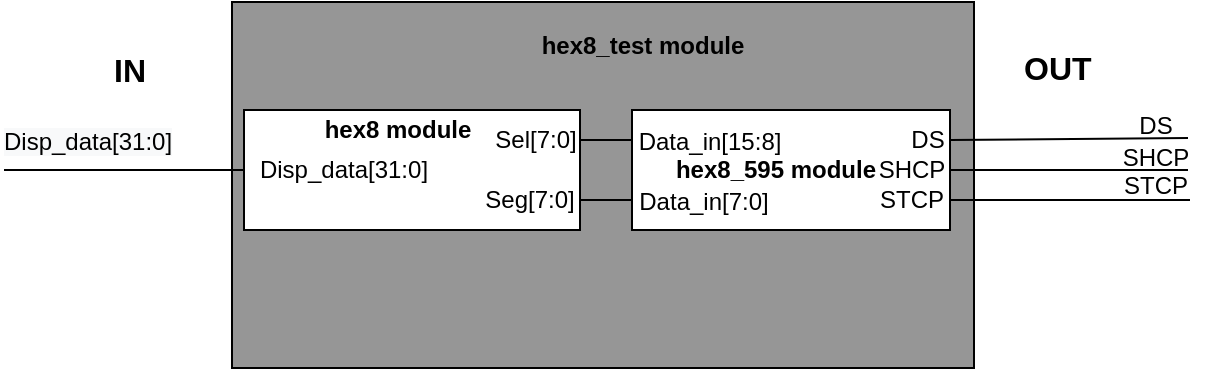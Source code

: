 <mxfile>
    <diagram id="4BeTwBBmIrNlnQhgLyju" name="第 1 页">
        <mxGraphModel dx="825" dy="479" grid="0" gridSize="10" guides="1" tooltips="1" connect="1" arrows="1" fold="1" page="0" pageScale="1" pageWidth="827" pageHeight="1169" math="0" shadow="0">
            <root>
                <mxCell id="0"/>
                <mxCell id="1" parent="0"/>
                <mxCell id="5" value="" style="rounded=0;whiteSpace=wrap;html=1;fillColor=#969696;" vertex="1" parent="1">
                    <mxGeometry x="121" y="188" width="371" height="183" as="geometry"/>
                </mxCell>
                <mxCell id="2" value="" style="rounded=0;whiteSpace=wrap;html=1;" vertex="1" parent="1">
                    <mxGeometry x="127" y="242" width="168" height="60" as="geometry"/>
                </mxCell>
                <mxCell id="3" value="" style="rounded=0;whiteSpace=wrap;html=1;" vertex="1" parent="1">
                    <mxGeometry x="321" y="242" width="159" height="60" as="geometry"/>
                </mxCell>
                <mxCell id="6" value="Disp_data[31:0]" style="text;html=1;strokeColor=none;fillColor=none;align=center;verticalAlign=middle;whiteSpace=wrap;rounded=0;" vertex="1" parent="1">
                    <mxGeometry x="147" y="257" width="60" height="30" as="geometry"/>
                </mxCell>
                <mxCell id="7" value="" style="endArrow=none;html=1;entryX=0;entryY=0.5;entryDx=0;entryDy=0;" edge="1" parent="1" target="2">
                    <mxGeometry width="50" height="50" relative="1" as="geometry">
                        <mxPoint x="7" y="272" as="sourcePoint"/>
                        <mxPoint x="105" y="254" as="targetPoint"/>
                    </mxGeometry>
                </mxCell>
                <mxCell id="8" value="Sel[7:0]" style="text;html=1;strokeColor=none;fillColor=none;align=center;verticalAlign=middle;whiteSpace=wrap;rounded=0;" vertex="1" parent="1">
                    <mxGeometry x="243" y="242" width="60" height="30" as="geometry"/>
                </mxCell>
                <mxCell id="11" value="Seg[7:0]" style="text;html=1;strokeColor=none;fillColor=none;align=center;verticalAlign=middle;whiteSpace=wrap;rounded=0;" vertex="1" parent="1">
                    <mxGeometry x="240" y="272" width="60" height="30" as="geometry"/>
                </mxCell>
                <mxCell id="12" value="" style="endArrow=none;html=1;exitX=1;exitY=0.25;exitDx=0;exitDy=0;entryX=0;entryY=0.25;entryDx=0;entryDy=0;" edge="1" parent="1" source="2" target="3">
                    <mxGeometry width="50" height="50" relative="1" as="geometry">
                        <mxPoint x="309" y="159" as="sourcePoint"/>
                        <mxPoint x="359" y="109" as="targetPoint"/>
                    </mxGeometry>
                </mxCell>
                <mxCell id="13" value="" style="endArrow=none;html=1;exitX=1;exitY=0.75;exitDx=0;exitDy=0;entryX=0;entryY=0.75;entryDx=0;entryDy=0;" edge="1" parent="1" source="2" target="3">
                    <mxGeometry width="50" height="50" relative="1" as="geometry">
                        <mxPoint x="331" y="192" as="sourcePoint"/>
                        <mxPoint x="381" y="142" as="targetPoint"/>
                    </mxGeometry>
                </mxCell>
                <mxCell id="14" value="" style="endArrow=none;html=1;exitX=1;exitY=0.25;exitDx=0;exitDy=0;" edge="1" parent="1" source="3">
                    <mxGeometry width="50" height="50" relative="1" as="geometry">
                        <mxPoint x="549" y="306" as="sourcePoint"/>
                        <mxPoint x="599" y="256" as="targetPoint"/>
                    </mxGeometry>
                </mxCell>
                <mxCell id="16" value="" style="endArrow=none;html=1;exitX=1;exitY=0.5;exitDx=0;exitDy=0;" edge="1" parent="1" source="3">
                    <mxGeometry width="50" height="50" relative="1" as="geometry">
                        <mxPoint x="540" y="331" as="sourcePoint"/>
                        <mxPoint x="599" y="272" as="targetPoint"/>
                    </mxGeometry>
                </mxCell>
                <mxCell id="17" value="" style="endArrow=none;html=1;exitX=1;exitY=0.75;exitDx=0;exitDy=0;" edge="1" parent="1">
                    <mxGeometry width="50" height="50" relative="1" as="geometry">
                        <mxPoint x="480" y="287" as="sourcePoint"/>
                        <mxPoint x="600" y="287" as="targetPoint"/>
                    </mxGeometry>
                </mxCell>
                <mxCell id="18" value="DS" style="text;html=1;strokeColor=none;fillColor=none;align=center;verticalAlign=middle;whiteSpace=wrap;rounded=0;" vertex="1" parent="1">
                    <mxGeometry x="439" y="242" width="60" height="30" as="geometry"/>
                </mxCell>
                <mxCell id="19" value="SHCP" style="text;html=1;strokeColor=none;fillColor=none;align=center;verticalAlign=middle;whiteSpace=wrap;rounded=0;" vertex="1" parent="1">
                    <mxGeometry x="431" y="257" width="60" height="30" as="geometry"/>
                </mxCell>
                <mxCell id="20" value="STCP" style="text;html=1;strokeColor=none;fillColor=none;align=center;verticalAlign=middle;whiteSpace=wrap;rounded=0;" vertex="1" parent="1">
                    <mxGeometry x="431" y="272" width="60" height="30" as="geometry"/>
                </mxCell>
                <mxCell id="21" value="Data_in[15:8]" style="text;html=1;strokeColor=none;fillColor=none;align=center;verticalAlign=middle;whiteSpace=wrap;rounded=0;" vertex="1" parent="1">
                    <mxGeometry x="330" y="243" width="60" height="30" as="geometry"/>
                </mxCell>
                <mxCell id="22" value="Data_in[7:0]" style="text;html=1;strokeColor=none;fillColor=none;align=center;verticalAlign=middle;whiteSpace=wrap;rounded=0;" vertex="1" parent="1">
                    <mxGeometry x="327" y="273" width="60" height="30" as="geometry"/>
                </mxCell>
                <mxCell id="23" value="&lt;b&gt;hex8 module&lt;/b&gt;" style="text;html=1;strokeColor=none;fillColor=none;align=center;verticalAlign=middle;whiteSpace=wrap;rounded=0;" vertex="1" parent="1">
                    <mxGeometry x="152" y="237" width="104" height="30" as="geometry"/>
                </mxCell>
                <mxCell id="24" value="&lt;b&gt;hex8_595 module&lt;/b&gt;" style="text;html=1;strokeColor=none;fillColor=none;align=center;verticalAlign=middle;whiteSpace=wrap;rounded=0;" vertex="1" parent="1">
                    <mxGeometry x="341" y="257" width="104" height="30" as="geometry"/>
                </mxCell>
                <mxCell id="27" value="&lt;b&gt;hex8_test module&lt;/b&gt;" style="text;html=1;strokeColor=none;fillColor=none;align=center;verticalAlign=middle;whiteSpace=wrap;rounded=0;" vertex="1" parent="1">
                    <mxGeometry x="266" y="195" width="121" height="30" as="geometry"/>
                </mxCell>
                <mxCell id="28" value="&lt;span style=&quot;color: rgb(0 , 0 , 0) ; font-family: &amp;#34;helvetica&amp;#34; ; font-size: 12px ; font-style: normal ; font-weight: 400 ; letter-spacing: normal ; text-align: center ; text-indent: 0px ; text-transform: none ; word-spacing: 0px ; background-color: rgb(248 , 249 , 250) ; display: inline ; float: none&quot;&gt;Disp_data[31:0]&lt;/span&gt;" style="text;whiteSpace=wrap;html=1;" vertex="1" parent="1">
                    <mxGeometry x="5.005" y="243.998" width="104" height="28" as="geometry"/>
                </mxCell>
                <mxCell id="29" value="DS" style="text;html=1;strokeColor=none;fillColor=none;align=center;verticalAlign=middle;whiteSpace=wrap;rounded=0;" vertex="1" parent="1">
                    <mxGeometry x="553" y="235" width="60" height="30" as="geometry"/>
                </mxCell>
                <mxCell id="30" value="SHCP" style="text;html=1;strokeColor=none;fillColor=none;align=center;verticalAlign=middle;whiteSpace=wrap;rounded=0;" vertex="1" parent="1">
                    <mxGeometry x="553" y="251" width="60" height="30" as="geometry"/>
                </mxCell>
                <mxCell id="31" value="STCP" style="text;html=1;strokeColor=none;fillColor=none;align=center;verticalAlign=middle;whiteSpace=wrap;rounded=0;" vertex="1" parent="1">
                    <mxGeometry x="553" y="265" width="60" height="30" as="geometry"/>
                </mxCell>
                <mxCell id="33" value="&lt;font style=&quot;font-size: 16px&quot;&gt;&lt;b&gt;IN&lt;/b&gt;&lt;/font&gt;" style="text;html=1;strokeColor=none;fillColor=none;align=center;verticalAlign=middle;whiteSpace=wrap;rounded=0;" vertex="1" parent="1">
                    <mxGeometry x="40" y="207" width="60" height="30" as="geometry"/>
                </mxCell>
                <mxCell id="34" value="&lt;div style=&quot;text-align: center&quot;&gt;&lt;span&gt;&lt;font face=&quot;helvetica&quot;&gt;&lt;b&gt;OUT&lt;/b&gt;&lt;/font&gt;&lt;/span&gt;&lt;/div&gt;" style="text;whiteSpace=wrap;html=1;fontSize=16;" vertex="1" parent="1">
                    <mxGeometry x="515.004" y="205.002" width="36" height="33" as="geometry"/>
                </mxCell>
            </root>
        </mxGraphModel>
    </diagram>
</mxfile>